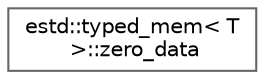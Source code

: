 digraph "Graphical Class Hierarchy"
{
 // LATEX_PDF_SIZE
  bgcolor="transparent";
  edge [fontname=Helvetica,fontsize=10,labelfontname=Helvetica,labelfontsize=10];
  node [fontname=Helvetica,fontsize=10,shape=box,height=0.2,width=0.4];
  rankdir="LR";
  Node0 [id="Node000000",label="estd::typed_mem\< T\l \>::zero_data",height=0.2,width=0.4,color="grey40", fillcolor="white", style="filled",URL="$d7/dca/structestd_1_1typed__mem_1_1zero__data.html",tooltip=" "];
}
